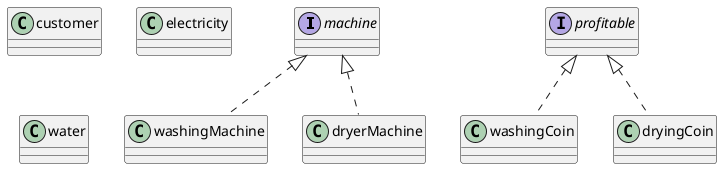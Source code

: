 @startuml laundromat
interface machine {

}
interface profitable {

}
class customer {

}
class washingMachine implements machine {

}
class dryerMachine implements machine {

}
class washingCoin implements profitable {

}
class dryingCoin implements profitable {

}
class electricity {

}
class water {
    
}
@enduml